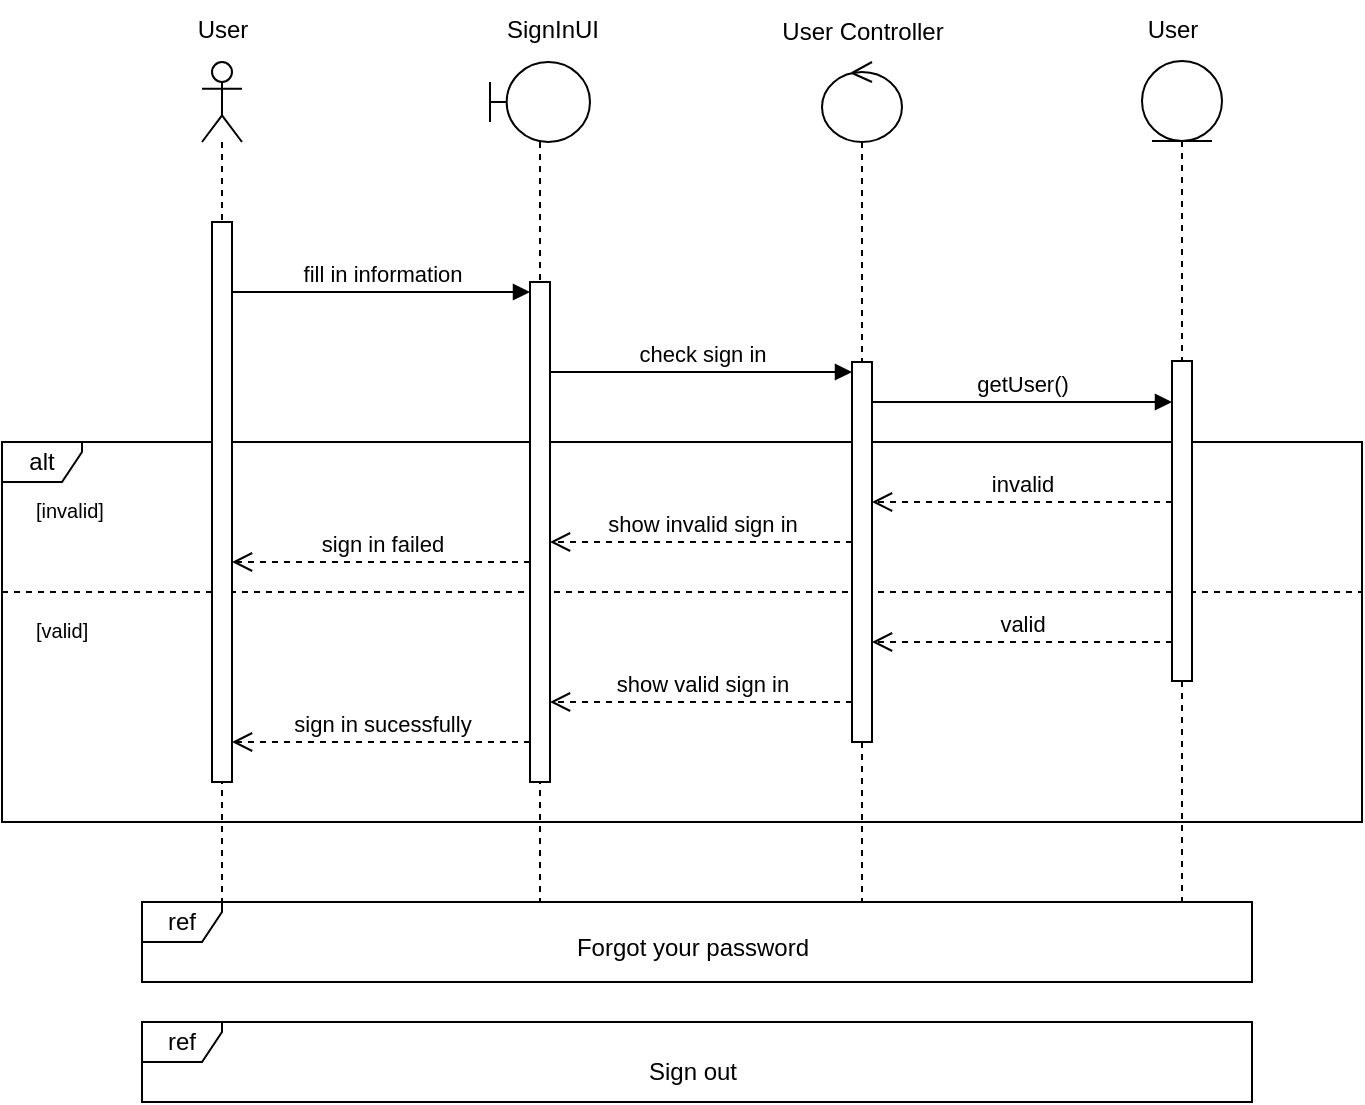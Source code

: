 <mxfile version="24.2.2" type="github" pages="3">
  <diagram name="dang nhap" id="13e1069c-82ec-6db2-03f1-153e76fe0fe0">
    <mxGraphModel grid="1" page="1" gridSize="10" guides="1" tooltips="1" connect="1" arrows="1" fold="1" pageScale="1" pageWidth="1100" pageHeight="850" background="none" math="0" shadow="0">
      <root>
        <mxCell id="0" />
        <mxCell id="1" parent="0" />
        <mxCell id="bw4-0TKjWvotQW0m5ykw-37" value="alt" style="shape=umlFrame;whiteSpace=wrap;html=1;pointerEvents=0;recursiveResize=0;container=1;collapsible=0;width=40;height=20;" parent="1" vertex="1">
          <mxGeometry x="30" y="270" width="680" height="190" as="geometry" />
        </mxCell>
        <mxCell id="bw4-0TKjWvotQW0m5ykw-38" value="" style="line;strokeWidth=1;dashed=1;labelPosition=center;verticalLabelPosition=bottom;align=left;verticalAlign=top;spacingLeft=20;spacingTop=15;html=1;whiteSpace=wrap;" parent="bw4-0TKjWvotQW0m5ykw-37" vertex="1">
          <mxGeometry y="70" width="680" height="10" as="geometry" />
        </mxCell>
        <mxCell id="bw4-0TKjWvotQW0m5ykw-39" value="&lt;span style=&quot;color: rgb(0, 0, 0); font-family: Helvetica; font-style: normal; font-variant-ligatures: normal; font-variant-caps: normal; font-weight: 400; letter-spacing: normal; orphans: 2; text-align: left; text-indent: 0px; text-transform: none; widows: 2; word-spacing: 0px; -webkit-text-stroke-width: 0px; white-space: normal; background-color: rgb(255, 255, 255); text-decoration-thickness: initial; text-decoration-style: initial; text-decoration-color: initial; float: none; display: inline !important;&quot;&gt;&lt;font style=&quot;font-size: 10px;&quot;&gt;[invalid]&lt;/font&gt;&lt;/span&gt;" style="text;whiteSpace=wrap;html=1;fillColor=none;" parent="bw4-0TKjWvotQW0m5ykw-37" vertex="1">
          <mxGeometry x="15" y="20" width="100" height="40" as="geometry" />
        </mxCell>
        <mxCell id="bw4-0TKjWvotQW0m5ykw-40" value="sign in failed" style="html=1;verticalAlign=bottom;endArrow=open;dashed=1;endSize=8;curved=0;rounded=0;" parent="bw4-0TKjWvotQW0m5ykw-37" edge="1">
          <mxGeometry relative="1" as="geometry">
            <mxPoint x="264" y="60" as="sourcePoint" />
            <mxPoint x="115.0" y="60" as="targetPoint" />
          </mxGeometry>
        </mxCell>
        <mxCell id="bw4-0TKjWvotQW0m5ykw-41" value="sign in sucessfully" style="html=1;verticalAlign=bottom;endArrow=open;dashed=1;endSize=8;curved=0;rounded=0;" parent="bw4-0TKjWvotQW0m5ykw-37" target="bw4-0TKjWvotQW0m5ykw-60" edge="1">
          <mxGeometry relative="1" as="geometry">
            <mxPoint x="264" y="150" as="sourcePoint" />
            <mxPoint x="115" y="150" as="targetPoint" />
          </mxGeometry>
        </mxCell>
        <mxCell id="bw4-0TKjWvotQW0m5ykw-43" value="show invalid sign in" style="html=1;verticalAlign=bottom;endArrow=open;dashed=1;endSize=8;curved=0;rounded=0;" parent="bw4-0TKjWvotQW0m5ykw-37" target="bw4-0TKjWvotQW0m5ykw-58" edge="1">
          <mxGeometry relative="1" as="geometry">
            <mxPoint x="425" y="50.0" as="sourcePoint" />
            <mxPoint x="274" y="50.0" as="targetPoint" />
          </mxGeometry>
        </mxCell>
        <mxCell id="bw4-0TKjWvotQW0m5ykw-55" value="show valid sign in" style="html=1;verticalAlign=bottom;endArrow=open;dashed=1;endSize=8;curved=0;rounded=0;exitX=0;exitY=0.534;exitDx=0;exitDy=0;exitPerimeter=0;" parent="bw4-0TKjWvotQW0m5ykw-37" edge="1">
          <mxGeometry relative="1" as="geometry">
            <mxPoint x="425" y="130.0" as="sourcePoint" />
            <mxPoint x="274" y="130.0" as="targetPoint" />
          </mxGeometry>
        </mxCell>
        <mxCell id="bw4-0TKjWvotQW0m5ykw-78" value="&lt;span style=&quot;color: rgb(0, 0, 0); font-family: Helvetica; font-style: normal; font-variant-ligatures: normal; font-variant-caps: normal; font-weight: 400; letter-spacing: normal; orphans: 2; text-align: left; text-indent: 0px; text-transform: none; widows: 2; word-spacing: 0px; -webkit-text-stroke-width: 0px; white-space: normal; background-color: rgb(255, 255, 255); text-decoration-thickness: initial; text-decoration-style: initial; text-decoration-color: initial; float: none; display: inline !important;&quot;&gt;&lt;font style=&quot;font-size: 10px;&quot;&gt;[valid]&lt;/font&gt;&lt;/span&gt;" style="text;whiteSpace=wrap;html=1;fillColor=none;" parent="bw4-0TKjWvotQW0m5ykw-37" vertex="1">
          <mxGeometry x="15" y="80" width="100" height="40" as="geometry" />
        </mxCell>
        <mxCell id="bw4-0TKjWvotQW0m5ykw-57" value="&lt;div style=&quot;&quot;&gt;&lt;br&gt;&lt;/div&gt;" style="shape=umlLifeline;perimeter=lifelinePerimeter;whiteSpace=wrap;html=1;container=1;dropTarget=0;collapsible=0;recursiveResize=0;outlineConnect=0;portConstraint=eastwest;newEdgeStyle={&quot;curved&quot;:0,&quot;rounded&quot;:0};participant=umlBoundary;align=right;size=40;movable=1;resizable=1;rotatable=1;deletable=1;editable=1;locked=0;connectable=1;" parent="1" vertex="1">
          <mxGeometry x="274" y="80" width="50" height="420" as="geometry" />
        </mxCell>
        <mxCell id="bw4-0TKjWvotQW0m5ykw-58" value="" style="html=1;points=[[0,0,0,0,5],[0,1,0,0,-5],[1,0,0,0,5],[1,1,0,0,-5]];perimeter=orthogonalPerimeter;outlineConnect=0;targetShapes=umlLifeline;portConstraint=eastwest;newEdgeStyle={&quot;curved&quot;:0,&quot;rounded&quot;:0};" parent="bw4-0TKjWvotQW0m5ykw-57" vertex="1">
          <mxGeometry x="20" y="110" width="10" height="250" as="geometry" />
        </mxCell>
        <mxCell id="bw4-0TKjWvotQW0m5ykw-59" value="" style="shape=umlLifeline;perimeter=lifelinePerimeter;whiteSpace=wrap;html=1;container=1;dropTarget=0;collapsible=0;recursiveResize=0;outlineConnect=0;portConstraint=eastwest;newEdgeStyle={&quot;curved&quot;:0,&quot;rounded&quot;:0};participant=umlActor;" parent="1" vertex="1">
          <mxGeometry x="130" y="80" width="20" height="420" as="geometry" />
        </mxCell>
        <mxCell id="bw4-0TKjWvotQW0m5ykw-60" value="" style="html=1;points=[[0,0,0,0,5],[0,1,0,0,-5],[1,0,0,0,5],[1,1,0,0,-5]];perimeter=orthogonalPerimeter;outlineConnect=0;targetShapes=umlLifeline;portConstraint=eastwest;newEdgeStyle={&quot;curved&quot;:0,&quot;rounded&quot;:0};" parent="bw4-0TKjWvotQW0m5ykw-59" vertex="1">
          <mxGeometry x="5" y="80" width="10" height="280" as="geometry" />
        </mxCell>
        <mxCell id="bw4-0TKjWvotQW0m5ykw-61" value="User" style="text;html=1;align=center;verticalAlign=middle;resizable=0;points=[];autosize=1;strokeColor=none;fillColor=none;" parent="1" vertex="1">
          <mxGeometry x="115" y="49" width="50" height="30" as="geometry" />
        </mxCell>
        <mxCell id="bw4-0TKjWvotQW0m5ykw-62" value="" style="shape=umlLifeline;perimeter=lifelinePerimeter;whiteSpace=wrap;html=1;container=1;dropTarget=0;collapsible=0;recursiveResize=0;outlineConnect=0;portConstraint=eastwest;newEdgeStyle={&quot;curved&quot;:0,&quot;rounded&quot;:0};participant=umlControl;" parent="1" vertex="1">
          <mxGeometry x="440" y="80" width="40" height="420" as="geometry" />
        </mxCell>
        <mxCell id="bw4-0TKjWvotQW0m5ykw-63" value="" style="html=1;points=[[0,0,0,0,5],[0,1,0,0,-5],[1,0,0,0,5],[1,1,0,0,-5]];perimeter=orthogonalPerimeter;outlineConnect=0;targetShapes=umlLifeline;portConstraint=eastwest;newEdgeStyle={&quot;curved&quot;:0,&quot;rounded&quot;:0};" parent="bw4-0TKjWvotQW0m5ykw-62" vertex="1">
          <mxGeometry x="15" y="150" width="10" height="190" as="geometry" />
        </mxCell>
        <mxCell id="bw4-0TKjWvotQW0m5ykw-64" value="SignInUI" style="text;html=1;align=center;verticalAlign=middle;resizable=0;points=[];autosize=1;strokeColor=none;fillColor=none;" parent="1" vertex="1">
          <mxGeometry x="270" y="49" width="70" height="30" as="geometry" />
        </mxCell>
        <mxCell id="bw4-0TKjWvotQW0m5ykw-65" value="User Controller" style="text;html=1;align=center;verticalAlign=middle;resizable=0;points=[];autosize=1;strokeColor=none;fillColor=none;" parent="1" vertex="1">
          <mxGeometry x="410" y="50" width="100" height="30" as="geometry" />
        </mxCell>
        <mxCell id="bw4-0TKjWvotQW0m5ykw-66" value="fill in information" style="html=1;verticalAlign=bottom;endArrow=block;curved=0;rounded=0;entryX=0;entryY=0;entryDx=0;entryDy=5;entryPerimeter=0;" parent="1" source="bw4-0TKjWvotQW0m5ykw-60" target="bw4-0TKjWvotQW0m5ykw-58" edge="1">
          <mxGeometry width="80" relative="1" as="geometry">
            <mxPoint x="270" y="230" as="sourcePoint" />
            <mxPoint x="350" y="230" as="targetPoint" />
          </mxGeometry>
        </mxCell>
        <mxCell id="bw4-0TKjWvotQW0m5ykw-67" value="User" style="text;html=1;align=center;verticalAlign=middle;resizable=0;points=[];autosize=1;strokeColor=none;fillColor=none;" parent="1" vertex="1">
          <mxGeometry x="590" y="49" width="50" height="30" as="geometry" />
        </mxCell>
        <mxCell id="bw4-0TKjWvotQW0m5ykw-68" value="check sign in" style="html=1;verticalAlign=bottom;endArrow=block;curved=0;rounded=0;entryX=0;entryY=0;entryDx=0;entryDy=5;entryPerimeter=0;" parent="1" source="bw4-0TKjWvotQW0m5ykw-58" target="bw4-0TKjWvotQW0m5ykw-63" edge="1">
          <mxGeometry width="80" relative="1" as="geometry">
            <mxPoint x="340.0" y="190" as="sourcePoint" />
            <mxPoint x="489.96" y="190" as="targetPoint" />
          </mxGeometry>
        </mxCell>
        <mxCell id="bw4-0TKjWvotQW0m5ykw-69" value="getUser()" style="html=1;verticalAlign=bottom;endArrow=block;curved=0;rounded=0;" parent="1" source="bw4-0TKjWvotQW0m5ykw-63" target="bw4-0TKjWvotQW0m5ykw-71" edge="1">
          <mxGeometry width="80" relative="1" as="geometry">
            <mxPoint x="481.9" y="220.003" as="sourcePoint" />
            <mxPoint x="610" y="250" as="targetPoint" />
            <Array as="points">
              <mxPoint x="550" y="250" />
            </Array>
          </mxGeometry>
        </mxCell>
        <mxCell id="bw4-0TKjWvotQW0m5ykw-70" value="" style="shape=umlLifeline;perimeter=lifelinePerimeter;whiteSpace=wrap;html=1;container=1;dropTarget=0;collapsible=0;recursiveResize=0;outlineConnect=0;portConstraint=eastwest;newEdgeStyle={&quot;curved&quot;:0,&quot;rounded&quot;:0};participant=umlEntity;" parent="1" vertex="1">
          <mxGeometry x="600" y="79.5" width="40" height="420.5" as="geometry" />
        </mxCell>
        <mxCell id="bw4-0TKjWvotQW0m5ykw-71" value="" style="html=1;points=[[0,0,0,0,5],[0,1,0,0,-5],[1,0,0,0,5],[1,1,0,0,-5]];perimeter=orthogonalPerimeter;outlineConnect=0;targetShapes=umlLifeline;portConstraint=eastwest;newEdgeStyle={&quot;curved&quot;:0,&quot;rounded&quot;:0};" parent="bw4-0TKjWvotQW0m5ykw-70" vertex="1">
          <mxGeometry x="15" y="150" width="10" height="160" as="geometry" />
        </mxCell>
        <mxCell id="bw4-0TKjWvotQW0m5ykw-72" value="valid" style="html=1;verticalAlign=bottom;endArrow=open;dashed=1;endSize=8;curved=0;rounded=0;" parent="1" source="bw4-0TKjWvotQW0m5ykw-71" target="bw4-0TKjWvotQW0m5ykw-63" edge="1">
          <mxGeometry relative="1" as="geometry">
            <mxPoint x="609" y="370" as="sourcePoint" />
            <mxPoint x="460.0" y="370" as="targetPoint" />
            <Array as="points">
              <mxPoint x="570" y="370" />
            </Array>
          </mxGeometry>
        </mxCell>
        <mxCell id="bw4-0TKjWvotQW0m5ykw-73" value="invalid" style="html=1;verticalAlign=bottom;endArrow=open;dashed=1;endSize=8;curved=0;rounded=0;" parent="1" target="bw4-0TKjWvotQW0m5ykw-63" edge="1">
          <mxGeometry relative="1" as="geometry">
            <mxPoint x="615" y="300" as="sourcePoint" />
            <mxPoint x="440" y="300" as="targetPoint" />
          </mxGeometry>
        </mxCell>
        <mxCell id="bw4-0TKjWvotQW0m5ykw-79" value="ref" style="shape=umlFrame;whiteSpace=wrap;html=1;pointerEvents=0;width=40;height=20;" parent="1" vertex="1">
          <mxGeometry x="100" y="500" width="555" height="40" as="geometry" />
        </mxCell>
        <mxCell id="bw4-0TKjWvotQW0m5ykw-80" value="Forgot your password" style="text;html=1;align=center;verticalAlign=middle;resizable=0;points=[];autosize=1;strokeColor=none;fillColor=none;" parent="1" vertex="1">
          <mxGeometry x="305" y="508" width="140" height="30" as="geometry" />
        </mxCell>
        <mxCell id="bw4-0TKjWvotQW0m5ykw-81" value="ref" style="shape=umlFrame;whiteSpace=wrap;html=1;pointerEvents=0;width=40;height=20;" parent="1" vertex="1">
          <mxGeometry x="100" y="560" width="555" height="40" as="geometry" />
        </mxCell>
        <mxCell id="bw4-0TKjWvotQW0m5ykw-82" value="Sign out" style="text;html=1;align=center;verticalAlign=middle;resizable=0;points=[];autosize=1;strokeColor=none;fillColor=none;" parent="1" vertex="1">
          <mxGeometry x="340" y="570" width="70" height="30" as="geometry" />
        </mxCell>
      </root>
    </mxGraphModel>
  </diagram>
  <diagram id="aq9ePeFuADWxFTGiRpwv" name="quen mk">
    <mxGraphModel grid="1" page="1" gridSize="10" guides="1" tooltips="1" connect="1" arrows="1" fold="1" pageScale="1" pageWidth="850" pageHeight="1100" math="0" shadow="0">
      <root>
        <mxCell id="0" />
        <mxCell id="1" parent="0" />
        <mxCell id="r6DopRdrJCm9_ZY4mavX-1" value="alt" style="shape=umlFrame;whiteSpace=wrap;html=1;pointerEvents=0;recursiveResize=0;container=1;collapsible=0;width=40;height=20;" vertex="1" parent="1">
          <mxGeometry x="30" y="250" width="680" height="540" as="geometry" />
        </mxCell>
        <mxCell id="r6DopRdrJCm9_ZY4mavX-2" value="" style="line;strokeWidth=1;dashed=1;labelPosition=center;verticalLabelPosition=bottom;align=left;verticalAlign=top;spacingLeft=20;spacingTop=15;html=1;whiteSpace=wrap;" vertex="1" parent="r6DopRdrJCm9_ZY4mavX-1">
          <mxGeometry y="70" width="680" height="10" as="geometry" />
        </mxCell>
        <mxCell id="r6DopRdrJCm9_ZY4mavX-3" value="&lt;span style=&quot;color: rgb(0, 0, 0); font-family: Helvetica; font-style: normal; font-variant-ligatures: normal; font-variant-caps: normal; font-weight: 400; letter-spacing: normal; orphans: 2; text-align: left; text-indent: 0px; text-transform: none; widows: 2; word-spacing: 0px; -webkit-text-stroke-width: 0px; white-space: normal; background-color: rgb(255, 255, 255); text-decoration-thickness: initial; text-decoration-style: initial; text-decoration-color: initial; float: none; display: inline !important;&quot;&gt;&lt;font style=&quot;font-size: 10px;&quot;&gt;[invalid]&lt;/font&gt;&lt;/span&gt;" style="text;whiteSpace=wrap;html=1;fillColor=none;" vertex="1" parent="r6DopRdrJCm9_ZY4mavX-1">
          <mxGeometry x="15" y="20" width="100" height="40" as="geometry" />
        </mxCell>
        <mxCell id="r6DopRdrJCm9_ZY4mavX-4" value="show invalid email" style="html=1;verticalAlign=bottom;endArrow=open;dashed=1;endSize=8;curved=0;rounded=0;" edge="1" parent="r6DopRdrJCm9_ZY4mavX-1">
          <mxGeometry relative="1" as="geometry">
            <mxPoint x="264" y="60" as="sourcePoint" />
            <mxPoint x="115.0" y="60" as="targetPoint" />
          </mxGeometry>
        </mxCell>
        <mxCell id="r6DopRdrJCm9_ZY4mavX-5" value="require email confirmation" style="html=1;verticalAlign=bottom;endArrow=open;dashed=1;endSize=8;curved=0;rounded=0;" edge="1" parent="r6DopRdrJCm9_ZY4mavX-1">
          <mxGeometry x="-0.0" relative="1" as="geometry">
            <mxPoint x="264" y="130" as="sourcePoint" />
            <mxPoint x="115.0" y="130.0" as="targetPoint" />
            <mxPoint as="offset" />
          </mxGeometry>
        </mxCell>
        <mxCell id="r6DopRdrJCm9_ZY4mavX-6" value="show invalid email" style="html=1;verticalAlign=bottom;endArrow=open;dashed=1;endSize=8;curved=0;rounded=0;" edge="1" parent="r6DopRdrJCm9_ZY4mavX-1" target="r6DopRdrJCm9_ZY4mavX-10">
          <mxGeometry relative="1" as="geometry">
            <mxPoint x="425" y="50.0" as="sourcePoint" />
            <mxPoint x="274" y="50.0" as="targetPoint" />
          </mxGeometry>
        </mxCell>
        <mxCell id="r6DopRdrJCm9_ZY4mavX-7" value="require email confirmation" style="html=1;verticalAlign=bottom;endArrow=open;dashed=1;endSize=8;curved=0;rounded=0;exitX=0;exitY=0.534;exitDx=0;exitDy=0;exitPerimeter=0;" edge="1" parent="r6DopRdrJCm9_ZY4mavX-1">
          <mxGeometry relative="1" as="geometry">
            <mxPoint x="425" y="110.0" as="sourcePoint" />
            <mxPoint x="274" y="110.0" as="targetPoint" />
          </mxGeometry>
        </mxCell>
        <mxCell id="r6DopRdrJCm9_ZY4mavX-8" value="&lt;span style=&quot;color: rgb(0, 0, 0); font-family: Helvetica; font-style: normal; font-variant-ligatures: normal; font-variant-caps: normal; font-weight: 400; letter-spacing: normal; orphans: 2; text-align: left; text-indent: 0px; text-transform: none; widows: 2; word-spacing: 0px; -webkit-text-stroke-width: 0px; white-space: normal; background-color: rgb(255, 255, 255); text-decoration-thickness: initial; text-decoration-style: initial; text-decoration-color: initial; float: none; display: inline !important;&quot;&gt;&lt;font style=&quot;font-size: 10px;&quot;&gt;[valid]&lt;/font&gt;&lt;/span&gt;" style="text;whiteSpace=wrap;html=1;fillColor=none;" vertex="1" parent="r6DopRdrJCm9_ZY4mavX-1">
          <mxGeometry x="15" y="80" width="100" height="40" as="geometry" />
        </mxCell>
        <mxCell id="r6DopRdrJCm9_ZY4mavX-25" value="invalid" style="html=1;verticalAlign=bottom;endArrow=open;dashed=1;endSize=8;curved=0;rounded=0;" edge="1" parent="r6DopRdrJCm9_ZY4mavX-1">
          <mxGeometry relative="1" as="geometry">
            <mxPoint x="585" y="30" as="sourcePoint" />
            <mxPoint x="435" y="30" as="targetPoint" />
          </mxGeometry>
        </mxCell>
        <mxCell id="r6DopRdrJCm9_ZY4mavX-24" value="valid" style="html=1;verticalAlign=bottom;endArrow=open;dashed=1;endSize=8;curved=0;rounded=0;" edge="1" parent="r6DopRdrJCm9_ZY4mavX-1">
          <mxGeometry relative="1" as="geometry">
            <mxPoint x="585" y="94.66" as="sourcePoint" />
            <mxPoint x="435" y="94.66" as="targetPoint" />
            <Array as="points">
              <mxPoint x="540" y="94.66" />
            </Array>
          </mxGeometry>
        </mxCell>
        <mxCell id="7W5zG7LS3YepHde6fvPy-30" value="enter code" style="html=1;verticalAlign=bottom;endArrow=block;curved=0;rounded=0;" edge="1" parent="r6DopRdrJCm9_ZY4mavX-1">
          <mxGeometry width="80" relative="1" as="geometry">
            <mxPoint x="115" y="160" as="sourcePoint" />
            <mxPoint x="264" y="160" as="targetPoint" />
          </mxGeometry>
        </mxCell>
        <mxCell id="7W5zG7LS3YepHde6fvPy-31" value="verify code" style="html=1;verticalAlign=bottom;endArrow=block;curved=0;rounded=0;" edge="1" parent="r6DopRdrJCm9_ZY4mavX-1">
          <mxGeometry width="80" relative="1" as="geometry">
            <mxPoint x="274" y="170" as="sourcePoint" />
            <mxPoint x="425" y="170" as="targetPoint" />
          </mxGeometry>
        </mxCell>
        <mxCell id="7W5zG7LS3YepHde6fvPy-21" value="alt" style="shape=umlFrame;whiteSpace=wrap;html=1;pointerEvents=0;recursiveResize=0;container=1;collapsible=0;width=40;height=20;" vertex="1" parent="r6DopRdrJCm9_ZY4mavX-1">
          <mxGeometry x="25" y="230" width="610" height="250" as="geometry" />
        </mxCell>
        <mxCell id="7W5zG7LS3YepHde6fvPy-22" value="&lt;font style=&quot;font-size: 8px;&quot;&gt;[invalid code&amp;nbsp;&lt;/font&gt;&lt;div style=&quot;font-size: 8px;&quot;&gt;&lt;font style=&quot;font-size: 8px;&quot;&gt;or out of time]&lt;/font&gt;&lt;/div&gt;" style="text;html=1;" vertex="1" parent="7W5zG7LS3YepHde6fvPy-21">
          <mxGeometry width="30" height="30" relative="1" as="geometry">
            <mxPoint x="10" y="30" as="offset" />
          </mxGeometry>
        </mxCell>
        <mxCell id="7W5zG7LS3YepHde6fvPy-23" value="" style="line;strokeWidth=1;dashed=1;labelPosition=center;verticalLabelPosition=bottom;align=left;verticalAlign=top;spacingLeft=20;spacingTop=15;html=1;whiteSpace=wrap;" vertex="1" parent="7W5zG7LS3YepHde6fvPy-21">
          <mxGeometry y="60" width="610" height="40" as="geometry" />
        </mxCell>
        <mxCell id="7W5zG7LS3YepHde6fvPy-25" value="&lt;span style=&quot;font-size: 8px;&quot;&gt;[valid code&amp;nbsp;&lt;/span&gt;&lt;div&gt;&lt;span style=&quot;font-size: 8px;&quot;&gt;and in time]&lt;/span&gt;&lt;/div&gt;" style="text;html=1;" vertex="1" parent="7W5zG7LS3YepHde6fvPy-21">
          <mxGeometry width="30" height="30" relative="1" as="geometry">
            <mxPoint x="10" y="80" as="offset" />
          </mxGeometry>
        </mxCell>
        <mxCell id="7W5zG7LS3YepHde6fvPy-32" value="failed" style="html=1;verticalAlign=bottom;endArrow=open;dashed=1;endSize=8;curved=0;rounded=0;" edge="1" parent="7W5zG7LS3YepHde6fvPy-21">
          <mxGeometry relative="1" as="geometry">
            <mxPoint x="241" y="40.0" as="sourcePoint" />
            <mxPoint x="90" y="40.0" as="targetPoint" />
          </mxGeometry>
        </mxCell>
        <mxCell id="7W5zG7LS3YepHde6fvPy-24" value="invalid code" style="html=1;verticalAlign=bottom;endArrow=open;dashed=1;endSize=8;curved=0;rounded=0;" edge="1" parent="7W5zG7LS3YepHde6fvPy-21">
          <mxGeometry relative="1" as="geometry">
            <mxPoint x="400" y="30.0" as="sourcePoint" />
            <mxPoint x="249" y="30.0" as="targetPoint" />
          </mxGeometry>
        </mxCell>
        <mxCell id="7W5zG7LS3YepHde6fvPy-35" value="valid code" style="html=1;verticalAlign=bottom;endArrow=open;dashed=1;endSize=8;curved=0;rounded=0;" edge="1" parent="7W5zG7LS3YepHde6fvPy-21">
          <mxGeometry relative="1" as="geometry">
            <mxPoint x="400" y="110.0" as="sourcePoint" />
            <mxPoint x="249" y="110.0" as="targetPoint" />
          </mxGeometry>
        </mxCell>
        <mxCell id="7W5zG7LS3YepHde6fvPy-36" value="reset password" style="html=1;verticalAlign=bottom;endArrow=open;dashed=1;endSize=8;curved=0;rounded=0;" edge="1" parent="7W5zG7LS3YepHde6fvPy-21" target="r6DopRdrJCm9_ZY4mavX-12">
          <mxGeometry relative="1" as="geometry">
            <mxPoint x="239" y="130.58" as="sourcePoint" />
            <mxPoint x="88" y="130.58" as="targetPoint" />
          </mxGeometry>
        </mxCell>
        <mxCell id="7W5zG7LS3YepHde6fvPy-37" value="enter new password" style="html=1;verticalAlign=bottom;endArrow=block;curved=0;rounded=0;" edge="1" parent="7W5zG7LS3YepHde6fvPy-21">
          <mxGeometry width="80" relative="1" as="geometry">
            <mxPoint x="90" y="160" as="sourcePoint" />
            <mxPoint x="239" y="160" as="targetPoint" />
          </mxGeometry>
        </mxCell>
        <mxCell id="7W5zG7LS3YepHde6fvPy-38" value="save password" style="html=1;verticalAlign=bottom;endArrow=block;curved=0;rounded=0;" edge="1" parent="7W5zG7LS3YepHde6fvPy-21">
          <mxGeometry width="80" relative="1" as="geometry">
            <mxPoint x="250" y="170" as="sourcePoint" />
            <mxPoint x="399" y="170" as="targetPoint" />
          </mxGeometry>
        </mxCell>
        <mxCell id="7W5zG7LS3YepHde6fvPy-39" value="updatePassword()" style="html=1;verticalAlign=bottom;endArrow=block;curved=0;rounded=0;" edge="1" parent="7W5zG7LS3YepHde6fvPy-21">
          <mxGeometry width="80" relative="1" as="geometry">
            <mxPoint x="411" y="187" as="sourcePoint" />
            <mxPoint x="560" y="187" as="targetPoint" />
          </mxGeometry>
        </mxCell>
        <mxCell id="7W5zG7LS3YepHde6fvPy-41" value="reset password successfully" style="html=1;verticalAlign=bottom;endArrow=open;dashed=1;endSize=8;curved=0;rounded=0;" edge="1" parent="7W5zG7LS3YepHde6fvPy-21">
          <mxGeometry relative="1" as="geometry">
            <mxPoint x="565" y="220.0" as="sourcePoint" />
            <mxPoint x="90.0" y="220" as="targetPoint" />
            <Array as="points">
              <mxPoint x="520" y="220" />
            </Array>
          </mxGeometry>
        </mxCell>
        <mxCell id="r6DopRdrJCm9_ZY4mavX-9" value="&lt;div style=&quot;&quot;&gt;&lt;br&gt;&lt;/div&gt;" style="shape=umlLifeline;perimeter=lifelinePerimeter;whiteSpace=wrap;html=1;container=1;dropTarget=0;collapsible=0;recursiveResize=0;outlineConnect=0;portConstraint=eastwest;newEdgeStyle={&quot;curved&quot;:0,&quot;rounded&quot;:0};participant=umlBoundary;align=right;size=40;movable=1;resizable=1;rotatable=1;deletable=1;editable=1;locked=0;connectable=1;" vertex="1" parent="1">
          <mxGeometry x="274" y="80" width="50" height="600" as="geometry" />
        </mxCell>
        <mxCell id="r6DopRdrJCm9_ZY4mavX-10" value="" style="html=1;points=[[0,0,0,0,5],[0,1,0,0,-5],[1,0,0,0,5],[1,1,0,0,-5]];perimeter=orthogonalPerimeter;outlineConnect=0;targetShapes=umlLifeline;portConstraint=eastwest;newEdgeStyle={&quot;curved&quot;:0,&quot;rounded&quot;:0};" vertex="1" parent="r6DopRdrJCm9_ZY4mavX-9">
          <mxGeometry x="20" y="105" width="10" height="475" as="geometry" />
        </mxCell>
        <mxCell id="r6DopRdrJCm9_ZY4mavX-11" value="" style="shape=umlLifeline;perimeter=lifelinePerimeter;whiteSpace=wrap;html=1;container=1;dropTarget=0;collapsible=0;recursiveResize=0;outlineConnect=0;portConstraint=eastwest;newEdgeStyle={&quot;curved&quot;:0,&quot;rounded&quot;:0};participant=umlActor;" vertex="1" parent="1">
          <mxGeometry x="130" y="80" width="20" height="640" as="geometry" />
        </mxCell>
        <mxCell id="r6DopRdrJCm9_ZY4mavX-12" value="" style="html=1;points=[[0,0,0,0,5],[0,1,0,0,-5],[1,0,0,0,5],[1,1,0,0,-5]];perimeter=orthogonalPerimeter;outlineConnect=0;targetShapes=umlLifeline;portConstraint=eastwest;newEdgeStyle={&quot;curved&quot;:0,&quot;rounded&quot;:0};" vertex="1" parent="r6DopRdrJCm9_ZY4mavX-11">
          <mxGeometry x="5" y="80" width="10" height="550" as="geometry" />
        </mxCell>
        <mxCell id="r6DopRdrJCm9_ZY4mavX-13" value="User" style="text;html=1;align=center;verticalAlign=middle;resizable=0;points=[];autosize=1;strokeColor=none;fillColor=none;" vertex="1" parent="1">
          <mxGeometry x="115" y="49" width="50" height="30" as="geometry" />
        </mxCell>
        <mxCell id="r6DopRdrJCm9_ZY4mavX-14" value="" style="shape=umlLifeline;perimeter=lifelinePerimeter;whiteSpace=wrap;html=1;container=1;dropTarget=0;collapsible=0;recursiveResize=0;outlineConnect=0;portConstraint=eastwest;newEdgeStyle={&quot;curved&quot;:0,&quot;rounded&quot;:0};participant=umlControl;" vertex="1" parent="1">
          <mxGeometry x="440" y="80" width="40" height="600" as="geometry" />
        </mxCell>
        <mxCell id="r6DopRdrJCm9_ZY4mavX-15" value="" style="html=1;points=[[0,0,0,0,5],[0,1,0,0,-5],[1,0,0,0,5],[1,1,0,0,-5]];perimeter=orthogonalPerimeter;outlineConnect=0;targetShapes=umlLifeline;portConstraint=eastwest;newEdgeStyle={&quot;curved&quot;:0,&quot;rounded&quot;:0};" vertex="1" parent="r6DopRdrJCm9_ZY4mavX-14">
          <mxGeometry x="15" y="120" width="10" height="470" as="geometry" />
        </mxCell>
        <mxCell id="7W5zG7LS3YepHde6fvPy-34" value="verifyCode()" style="html=1;align=left;spacingLeft=2;endArrow=block;rounded=0;edgeStyle=orthogonalEdgeStyle;curved=0;rounded=0;" edge="1" target="7W5zG7LS3YepHde6fvPy-33" parent="r6DopRdrJCm9_ZY4mavX-14" source="r6DopRdrJCm9_ZY4mavX-15">
          <mxGeometry relative="1" as="geometry">
            <mxPoint x="30" y="340" as="sourcePoint" />
            <Array as="points">
              <mxPoint x="60" y="350" />
              <mxPoint x="60" y="370" />
            </Array>
          </mxGeometry>
        </mxCell>
        <mxCell id="7W5zG7LS3YepHde6fvPy-33" value="" style="html=1;points=[[0,0,0,0,5],[0,1,0,0,-5],[1,0,0,0,5],[1,1,0,0,-5]];perimeter=orthogonalPerimeter;outlineConnect=0;targetShapes=umlLifeline;portConstraint=eastwest;newEdgeStyle={&quot;curved&quot;:0,&quot;rounded&quot;:0};" vertex="1" parent="r6DopRdrJCm9_ZY4mavX-14">
          <mxGeometry x="22" y="360" width="10" height="32" as="geometry" />
        </mxCell>
        <mxCell id="r6DopRdrJCm9_ZY4mavX-16" value="Password Forgotten UI" style="text;html=1;align=center;verticalAlign=middle;resizable=0;points=[];autosize=1;strokeColor=none;fillColor=none;" vertex="1" parent="1">
          <mxGeometry x="230" y="49" width="150" height="30" as="geometry" />
        </mxCell>
        <mxCell id="r6DopRdrJCm9_ZY4mavX-17" value="User Controller" style="text;html=1;align=center;verticalAlign=middle;resizable=0;points=[];autosize=1;strokeColor=none;fillColor=none;" vertex="1" parent="1">
          <mxGeometry x="410" y="50" width="100" height="30" as="geometry" />
        </mxCell>
        <mxCell id="r6DopRdrJCm9_ZY4mavX-18" value="enter email" style="html=1;verticalAlign=bottom;endArrow=block;curved=0;rounded=0;" edge="1" parent="1">
          <mxGeometry width="80" relative="1" as="geometry">
            <mxPoint x="145" y="190.0" as="sourcePoint" />
            <mxPoint x="294" y="190.0" as="targetPoint" />
          </mxGeometry>
        </mxCell>
        <mxCell id="r6DopRdrJCm9_ZY4mavX-19" value="User" style="text;html=1;align=center;verticalAlign=middle;resizable=0;points=[];autosize=1;strokeColor=none;fillColor=none;" vertex="1" parent="1">
          <mxGeometry x="590" y="49" width="50" height="30" as="geometry" />
        </mxCell>
        <mxCell id="r6DopRdrJCm9_ZY4mavX-20" value="check email" style="html=1;verticalAlign=bottom;endArrow=block;curved=0;rounded=0;" edge="1" parent="1">
          <mxGeometry width="80" relative="1" as="geometry">
            <mxPoint x="304" y="210.0" as="sourcePoint" />
            <mxPoint x="455" y="210.0" as="targetPoint" />
          </mxGeometry>
        </mxCell>
        <mxCell id="r6DopRdrJCm9_ZY4mavX-21" value="isEmailValid()" style="html=1;verticalAlign=bottom;endArrow=block;curved=0;rounded=0;" edge="1" parent="1">
          <mxGeometry width="80" relative="1" as="geometry">
            <mxPoint x="465" y="230" as="sourcePoint" />
            <mxPoint x="615" y="230" as="targetPoint" />
            <Array as="points">
              <mxPoint x="550" y="230" />
            </Array>
          </mxGeometry>
        </mxCell>
        <mxCell id="r6DopRdrJCm9_ZY4mavX-22" value="" style="shape=umlLifeline;perimeter=lifelinePerimeter;whiteSpace=wrap;html=1;container=1;dropTarget=0;collapsible=0;recursiveResize=0;outlineConnect=0;portConstraint=eastwest;newEdgeStyle={&quot;curved&quot;:0,&quot;rounded&quot;:0};participant=umlEntity;" vertex="1" parent="1">
          <mxGeometry x="600" y="79.5" width="40" height="640.5" as="geometry" />
        </mxCell>
        <mxCell id="r6DopRdrJCm9_ZY4mavX-23" value="" style="html=1;points=[[0,0,0,0,5],[0,1,0,0,-5],[1,0,0,0,5],[1,1,0,0,-5]];perimeter=orthogonalPerimeter;outlineConnect=0;targetShapes=umlLifeline;portConstraint=eastwest;newEdgeStyle={&quot;curved&quot;:0,&quot;rounded&quot;:0};" vertex="1" parent="r6DopRdrJCm9_ZY4mavX-22">
          <mxGeometry x="15" y="135.5" width="10" height="494.5" as="geometry" />
        </mxCell>
      </root>
    </mxGraphModel>
  </diagram>
  <diagram id="ezmdSWVXy-BFTvTtYNJu" name="logout">
    <mxGraphModel dx="802" dy="455" grid="1" gridSize="10" guides="1" tooltips="1" connect="1" arrows="1" fold="1" page="1" pageScale="1" pageWidth="850" pageHeight="1100" math="0" shadow="0">
      <root>
        <mxCell id="0" />
        <mxCell id="1" parent="0" />
        <mxCell id="R3KzlNsiRzY6hbk7mFze-25" value="&lt;div style=&quot;&quot;&gt;&lt;br&gt;&lt;/div&gt;" style="shape=umlLifeline;perimeter=lifelinePerimeter;whiteSpace=wrap;html=1;container=1;dropTarget=0;collapsible=0;recursiveResize=0;outlineConnect=0;portConstraint=eastwest;newEdgeStyle={&quot;curved&quot;:0,&quot;rounded&quot;:0};participant=umlBoundary;align=right;size=40;movable=1;resizable=1;rotatable=1;deletable=1;editable=1;locked=0;connectable=1;" vertex="1" parent="1">
          <mxGeometry x="294" y="80" width="50" height="170" as="geometry" />
        </mxCell>
        <mxCell id="R3KzlNsiRzY6hbk7mFze-26" value="" style="html=1;points=[[0,0,0,0,5],[0,1,0,0,-5],[1,0,0,0,5],[1,1,0,0,-5]];perimeter=orthogonalPerimeter;outlineConnect=0;targetShapes=umlLifeline;portConstraint=eastwest;newEdgeStyle={&quot;curved&quot;:0,&quot;rounded&quot;:0};" vertex="1" parent="R3KzlNsiRzY6hbk7mFze-25">
          <mxGeometry x="20" y="71" width="10" height="60" as="geometry" />
        </mxCell>
        <mxCell id="R3KzlNsiRzY6hbk7mFze-27" value="" style="shape=umlLifeline;perimeter=lifelinePerimeter;whiteSpace=wrap;html=1;container=1;dropTarget=0;collapsible=0;recursiveResize=0;outlineConnect=0;portConstraint=eastwest;newEdgeStyle={&quot;curved&quot;:0,&quot;rounded&quot;:0};participant=umlActor;" vertex="1" parent="1">
          <mxGeometry x="150" y="80" width="20" height="170" as="geometry" />
        </mxCell>
        <mxCell id="R3KzlNsiRzY6hbk7mFze-28" value="" style="html=1;points=[[0,0,0,0,5],[0,1,0,0,-5],[1,0,0,0,5],[1,1,0,0,-5]];perimeter=orthogonalPerimeter;outlineConnect=0;targetShapes=umlLifeline;portConstraint=eastwest;newEdgeStyle={&quot;curved&quot;:0,&quot;rounded&quot;:0};" vertex="1" parent="R3KzlNsiRzY6hbk7mFze-27">
          <mxGeometry x="5" y="61" width="10" height="70" as="geometry" />
        </mxCell>
        <mxCell id="R3KzlNsiRzY6hbk7mFze-29" value="User" style="text;html=1;align=center;verticalAlign=middle;resizable=0;points=[];autosize=1;strokeColor=none;fillColor=none;" vertex="1" parent="1">
          <mxGeometry x="135" y="49" width="50" height="30" as="geometry" />
        </mxCell>
        <mxCell id="R3KzlNsiRzY6hbk7mFze-30" value="" style="shape=umlLifeline;perimeter=lifelinePerimeter;whiteSpace=wrap;html=1;container=1;dropTarget=0;collapsible=0;recursiveResize=0;outlineConnect=0;portConstraint=eastwest;newEdgeStyle={&quot;curved&quot;:0,&quot;rounded&quot;:0};participant=umlControl;" vertex="1" parent="1">
          <mxGeometry x="460" y="80" width="40" height="170" as="geometry" />
        </mxCell>
        <mxCell id="R3KzlNsiRzY6hbk7mFze-31" value="" style="html=1;points=[[0,0,0,0,5],[0,1,0,0,-5],[1,0,0,0,5],[1,1,0,0,-5]];perimeter=orthogonalPerimeter;outlineConnect=0;targetShapes=umlLifeline;portConstraint=eastwest;newEdgeStyle={&quot;curved&quot;:0,&quot;rounded&quot;:0};" vertex="1" parent="R3KzlNsiRzY6hbk7mFze-30">
          <mxGeometry x="15" y="81" width="10" height="40" as="geometry" />
        </mxCell>
        <mxCell id="R3KzlNsiRzY6hbk7mFze-34" value="SignOutUI" style="text;html=1;align=center;verticalAlign=middle;resizable=0;points=[];autosize=1;strokeColor=none;fillColor=none;" vertex="1" parent="1">
          <mxGeometry x="285" y="49" width="80" height="30" as="geometry" />
        </mxCell>
        <mxCell id="R3KzlNsiRzY6hbk7mFze-35" value="User Controller" style="text;html=1;align=center;verticalAlign=middle;resizable=0;points=[];autosize=1;strokeColor=none;fillColor=none;" vertex="1" parent="1">
          <mxGeometry x="430" y="50" width="100" height="30" as="geometry" />
        </mxCell>
        <mxCell id="R3KzlNsiRzY6hbk7mFze-36" value="signOut()" style="html=1;verticalAlign=bottom;endArrow=block;curved=0;rounded=0;" edge="1" parent="1">
          <mxGeometry width="80" relative="1" as="geometry">
            <mxPoint x="165" y="153" as="sourcePoint" />
            <mxPoint x="314" y="153" as="targetPoint" />
          </mxGeometry>
        </mxCell>
        <mxCell id="R3KzlNsiRzY6hbk7mFze-38" value="request Sign out" style="html=1;verticalAlign=bottom;endArrow=block;curved=0;rounded=0;" edge="1" parent="1">
          <mxGeometry width="80" relative="1" as="geometry">
            <mxPoint x="324" y="169" as="sourcePoint" />
            <mxPoint x="475" y="169" as="targetPoint" />
          </mxGeometry>
        </mxCell>
        <mxCell id="XDO0vd9Yl6idWujC2WvL-1" value="success" style="html=1;verticalAlign=bottom;endArrow=open;dashed=1;endSize=8;curved=0;rounded=0;" edge="1" parent="1" source="R3KzlNsiRzY6hbk7mFze-31" target="R3KzlNsiRzY6hbk7mFze-26">
          <mxGeometry relative="1" as="geometry">
            <mxPoint x="480" y="191" as="sourcePoint" />
            <mxPoint x="330" y="191" as="targetPoint" />
            <Array as="points">
              <mxPoint x="435" y="191" />
            </Array>
          </mxGeometry>
        </mxCell>
        <mxCell id="XDO0vd9Yl6idWujC2WvL-2" value="sign out successfully" style="html=1;verticalAlign=bottom;endArrow=open;dashed=1;endSize=8;curved=0;rounded=0;" edge="1" parent="1">
          <mxGeometry relative="1" as="geometry">
            <mxPoint x="315" y="201" as="sourcePoint" />
            <mxPoint x="164" y="201" as="targetPoint" />
            <Array as="points">
              <mxPoint x="275" y="201" />
            </Array>
          </mxGeometry>
        </mxCell>
      </root>
    </mxGraphModel>
  </diagram>
</mxfile>
